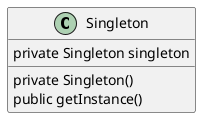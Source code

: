 @startuml

class Singleton{
private Singleton singleton

private Singleton()
public getInstance()
}

@enduml
